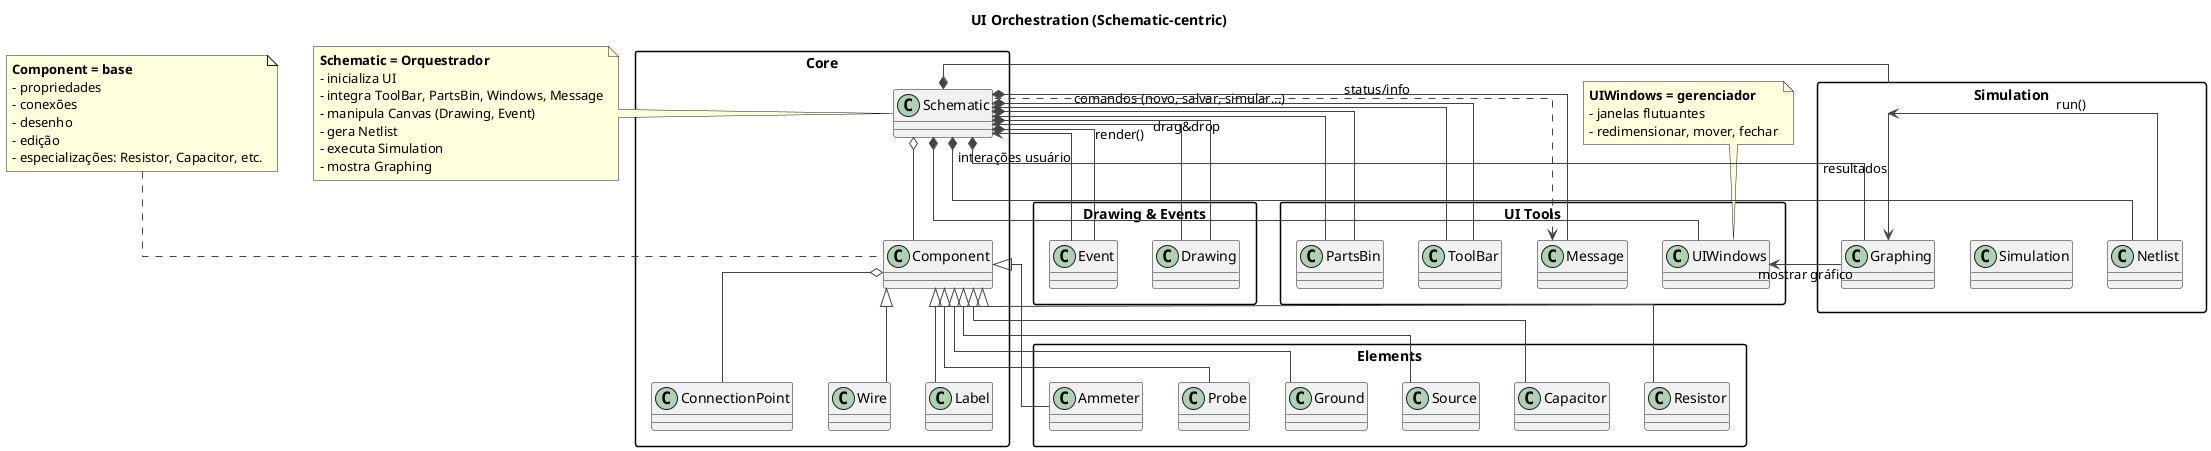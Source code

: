 @startuml Circuit Simulator — UI Orchestration

title UI Orchestration (Schematic-centric)

skinparam packageStyle rectangle
skinparam classAttributeIconSize 0
skinparam ArrowColor #444
skinparam linetype ortho

' ===================== PACOTES =====================

package "Core" {
  class Schematic
  class Component
  class ConnectionPoint
  class Wire
  class Label
}

package "UI Tools" {
  class ToolBar
  class PartsBin
  class UIWindows
  class Message
}

package "Drawing & Events" {
  class Drawing
  class Event
}

package "Simulation" {
  class Netlist
  class Simulation
  class Graphing
}

package "Elements" {
  class Resistor
  class Capacitor
  class Source
  class Ground
  class Probe
  class Ammeter
}

' ===================== RELAÇÕES =====================

' Orquestração central
Schematic *-- ToolBar
Schematic *-- PartsBin
Schematic *-- UIWindows
Schematic *-- Message
Schematic *-- Drawing
Schematic *-- Event
Schematic *-- Netlist
Schematic *-- Simulation
Schematic *-- Graphing

' Estrutura de diagrama
Schematic o-- Component
Component o-- ConnectionPoint
Component <|-- Wire
Component <|-- Label
Component <|-- Resistor
Component <|-- Capacitor
Component <|-- Source
Component <|-- Ground
Component <|-- Probe
Component <|-- Ammeter

' Fluxo de uso
ToolBar --> Schematic : comandos (novo, salvar, simular...)
PartsBin --> Schematic : drag&drop
Drawing --> Schematic : render()
Event --> Schematic : interações usuário
Netlist --> Simulation : run()
Simulation --> Graphing : resultados
Graphing --> UIWindows : mostrar gráfico
Message <.. Schematic : status/info

' ===================== NOTAS =====================
note left of Schematic
  **Schematic = Orquestrador**
  - inicializa UI
  - integra ToolBar, PartsBin, Windows, Message
  - manipula Canvas (Drawing, Event)
  - gera Netlist
  - executa Simulation
  - mostra Graphing
end note

note top of Component
  **Component = base**
  - propriedades
  - conexões
  - desenho
  - edição
  - especializações: Resistor, Capacitor, etc.
end note

note top of UIWindows
  **UIWindows = gerenciador**
  - janelas flutuantes
  - redimensionar, mover, fechar
end note

@enduml
